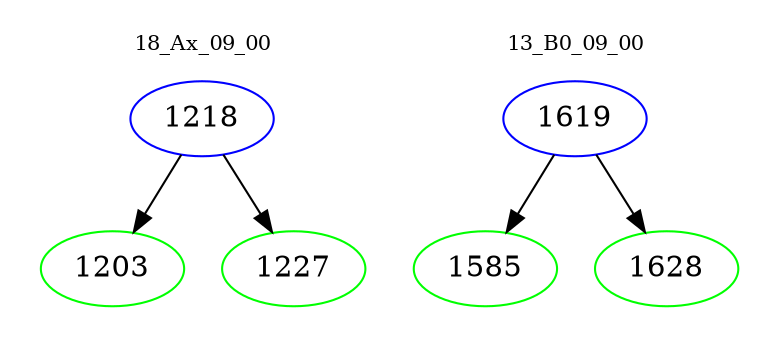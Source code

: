 digraph{
subgraph cluster_0 {
color = white
label = "18_Ax_09_00";
fontsize=10;
T0_1218 [label="1218", color="blue"]
T0_1218 -> T0_1203 [color="black"]
T0_1203 [label="1203", color="green"]
T0_1218 -> T0_1227 [color="black"]
T0_1227 [label="1227", color="green"]
}
subgraph cluster_1 {
color = white
label = "13_B0_09_00";
fontsize=10;
T1_1619 [label="1619", color="blue"]
T1_1619 -> T1_1585 [color="black"]
T1_1585 [label="1585", color="green"]
T1_1619 -> T1_1628 [color="black"]
T1_1628 [label="1628", color="green"]
}
}
